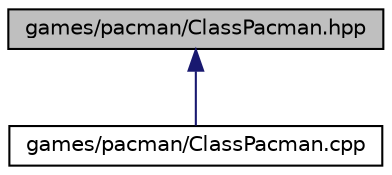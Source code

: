 digraph "games/pacman/ClassPacman.hpp"
{
  edge [fontname="Helvetica",fontsize="10",labelfontname="Helvetica",labelfontsize="10"];
  node [fontname="Helvetica",fontsize="10",shape=record];
  Node9 [label="games/pacman/ClassPacman.hpp",height=0.2,width=0.4,color="black", fillcolor="grey75", style="filled", fontcolor="black"];
  Node9 -> Node10 [dir="back",color="midnightblue",fontsize="10",style="solid",fontname="Helvetica"];
  Node10 [label="games/pacman/ClassPacman.cpp",height=0.2,width=0.4,color="black", fillcolor="white", style="filled",URL="$_class_pacman_8cpp.html"];
}
